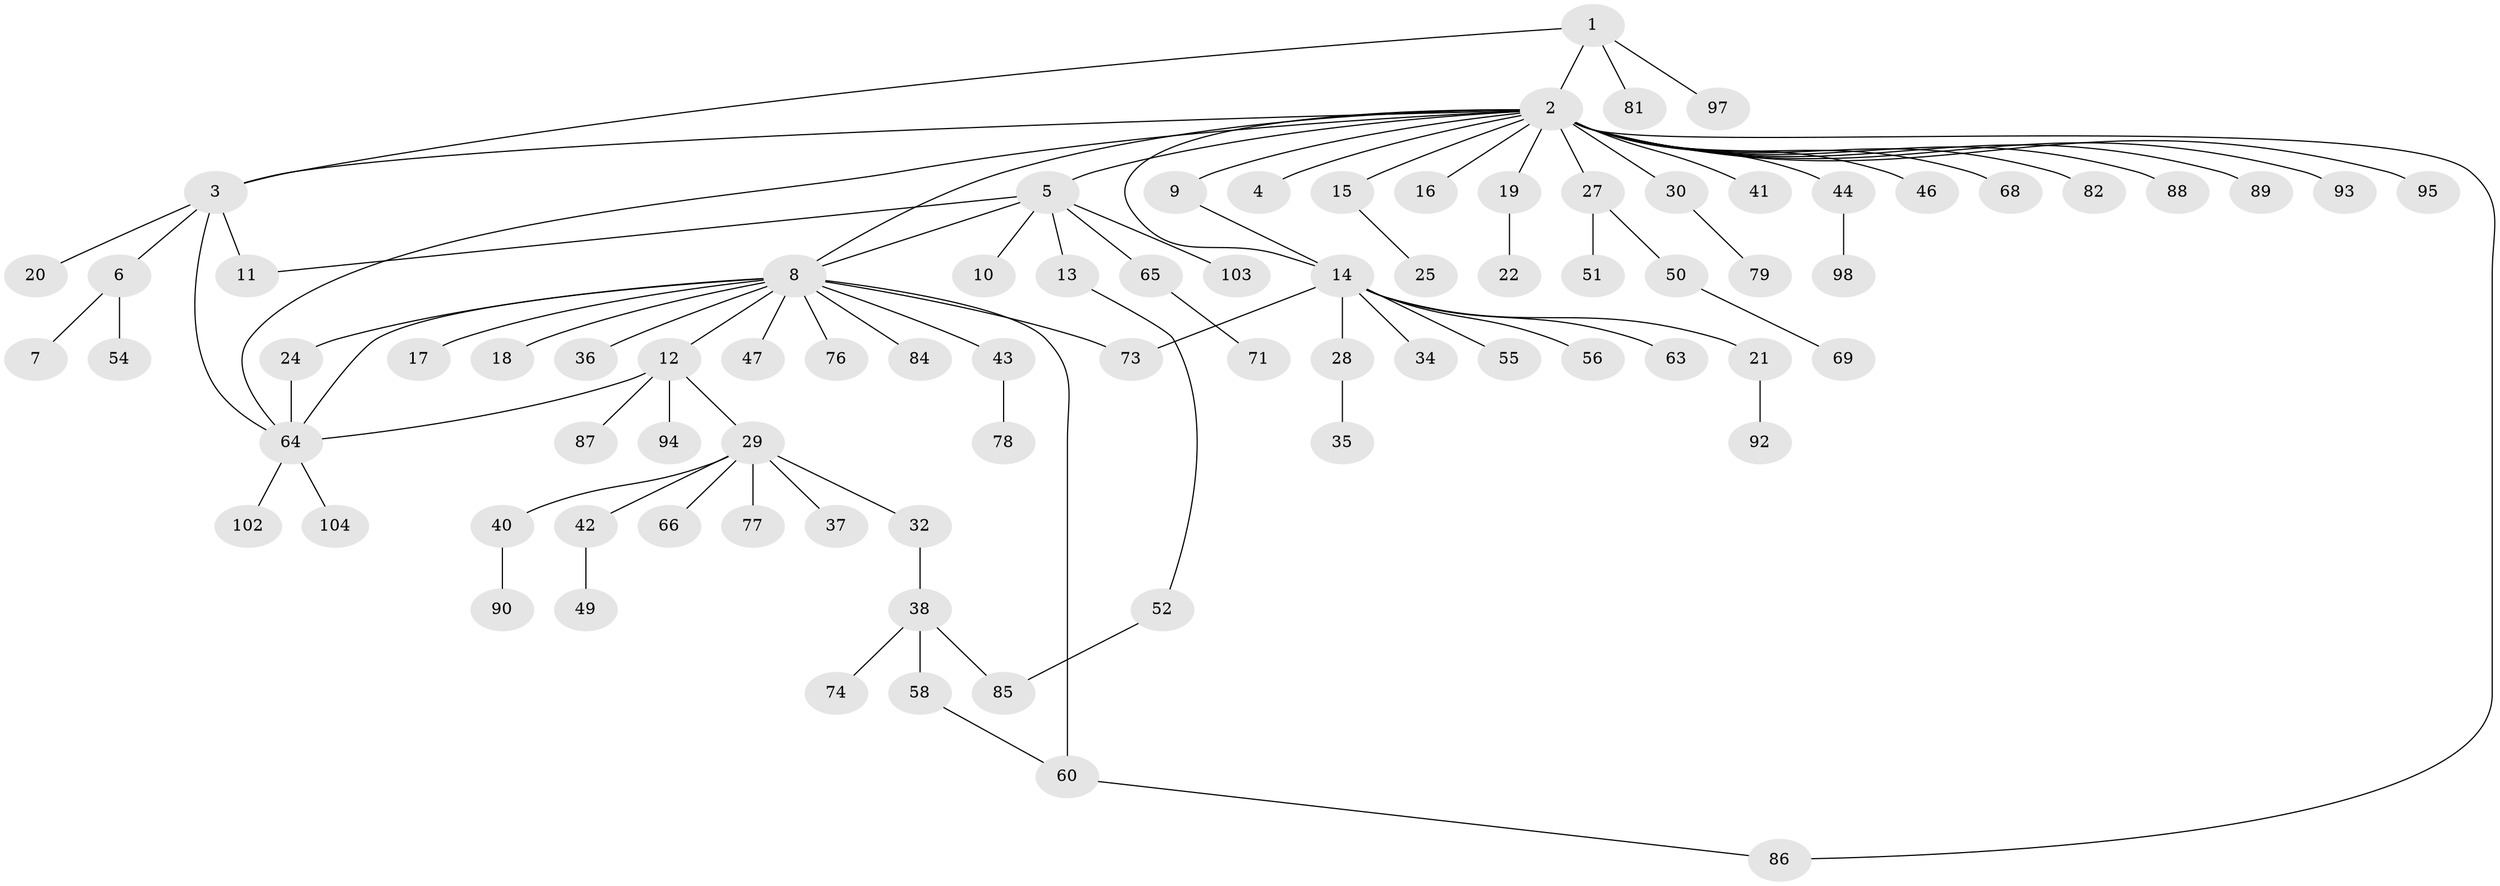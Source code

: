 // Generated by graph-tools (version 1.1) at 2025/23/03/03/25 07:23:50]
// undirected, 81 vertices, 92 edges
graph export_dot {
graph [start="1"]
  node [color=gray90,style=filled];
  1;
  2 [super="+61"];
  3 [super="+39"];
  4;
  5 [super="+26"];
  6;
  7;
  8 [super="+48"];
  9;
  10;
  11 [super="+23"];
  12 [super="+53"];
  13 [super="+45"];
  14 [super="+96"];
  15;
  16;
  17;
  18;
  19;
  20;
  21 [super="+57"];
  22;
  24;
  25;
  27;
  28 [super="+33"];
  29 [super="+31"];
  30;
  32;
  34;
  35;
  36;
  37;
  38 [super="+72"];
  40;
  41 [super="+67"];
  42 [super="+99"];
  43;
  44 [super="+91"];
  46;
  47;
  49;
  50 [super="+62"];
  51;
  52 [super="+59"];
  54;
  55;
  56;
  58;
  60 [super="+70"];
  63 [super="+75"];
  64 [super="+83"];
  65;
  66;
  68;
  69;
  71 [super="+80"];
  73;
  74;
  76;
  77;
  78;
  79;
  81 [super="+101"];
  82;
  84;
  85;
  86;
  87;
  88;
  89;
  90;
  92;
  93;
  94 [super="+100"];
  95;
  97;
  98;
  102;
  103;
  104;
  1 -- 2;
  1 -- 81;
  1 -- 97;
  1 -- 3;
  2 -- 3;
  2 -- 4;
  2 -- 5 [weight=2];
  2 -- 8;
  2 -- 9;
  2 -- 15;
  2 -- 16;
  2 -- 19;
  2 -- 27;
  2 -- 30;
  2 -- 41;
  2 -- 44;
  2 -- 46;
  2 -- 64;
  2 -- 68;
  2 -- 82;
  2 -- 86;
  2 -- 88;
  2 -- 89;
  2 -- 93;
  2 -- 95;
  2 -- 14;
  3 -- 6;
  3 -- 20;
  3 -- 64;
  3 -- 11;
  5 -- 8;
  5 -- 10;
  5 -- 11;
  5 -- 13;
  5 -- 65;
  5 -- 103;
  6 -- 7;
  6 -- 54;
  8 -- 12;
  8 -- 17;
  8 -- 18;
  8 -- 24;
  8 -- 36;
  8 -- 43;
  8 -- 47;
  8 -- 60;
  8 -- 73;
  8 -- 76;
  8 -- 84;
  8 -- 64;
  9 -- 14;
  12 -- 29;
  12 -- 64;
  12 -- 87;
  12 -- 94;
  13 -- 52;
  14 -- 21;
  14 -- 28;
  14 -- 34;
  14 -- 55;
  14 -- 56;
  14 -- 63;
  14 -- 73;
  15 -- 25;
  19 -- 22;
  21 -- 92;
  24 -- 64;
  27 -- 50;
  27 -- 51;
  28 -- 35;
  29 -- 32;
  29 -- 37;
  29 -- 40;
  29 -- 42;
  29 -- 66;
  29 -- 77;
  30 -- 79;
  32 -- 38;
  38 -- 58;
  38 -- 74;
  38 -- 85;
  40 -- 90;
  42 -- 49;
  43 -- 78;
  44 -- 98;
  50 -- 69;
  52 -- 85;
  58 -- 60;
  60 -- 86;
  64 -- 102;
  64 -- 104;
  65 -- 71;
}
